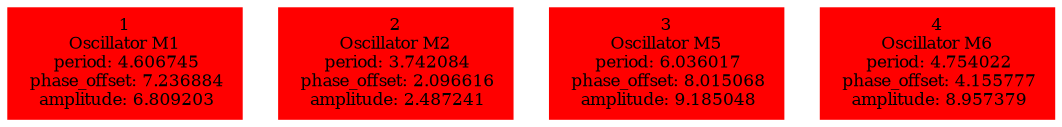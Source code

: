  digraph g{ forcelabels=true;
1 [label=<1<BR />Oscillator M1<BR /> period: 4.606745<BR /> phase_offset: 7.236884<BR /> amplitude: 6.809203>, shape=box,color=red,style=filled,fontsize=8];2 [label=<2<BR />Oscillator M2<BR /> period: 3.742084<BR /> phase_offset: 2.096616<BR /> amplitude: 2.487241>, shape=box,color=red,style=filled,fontsize=8];3 [label=<3<BR />Oscillator M5<BR /> period: 6.036017<BR /> phase_offset: 8.015068<BR /> amplitude: 9.185048>, shape=box,color=red,style=filled,fontsize=8];4 [label=<4<BR />Oscillator M6<BR /> period: 4.754022<BR /> phase_offset: 4.155777<BR /> amplitude: 8.957379>, shape=box,color=red,style=filled,fontsize=8]; }
